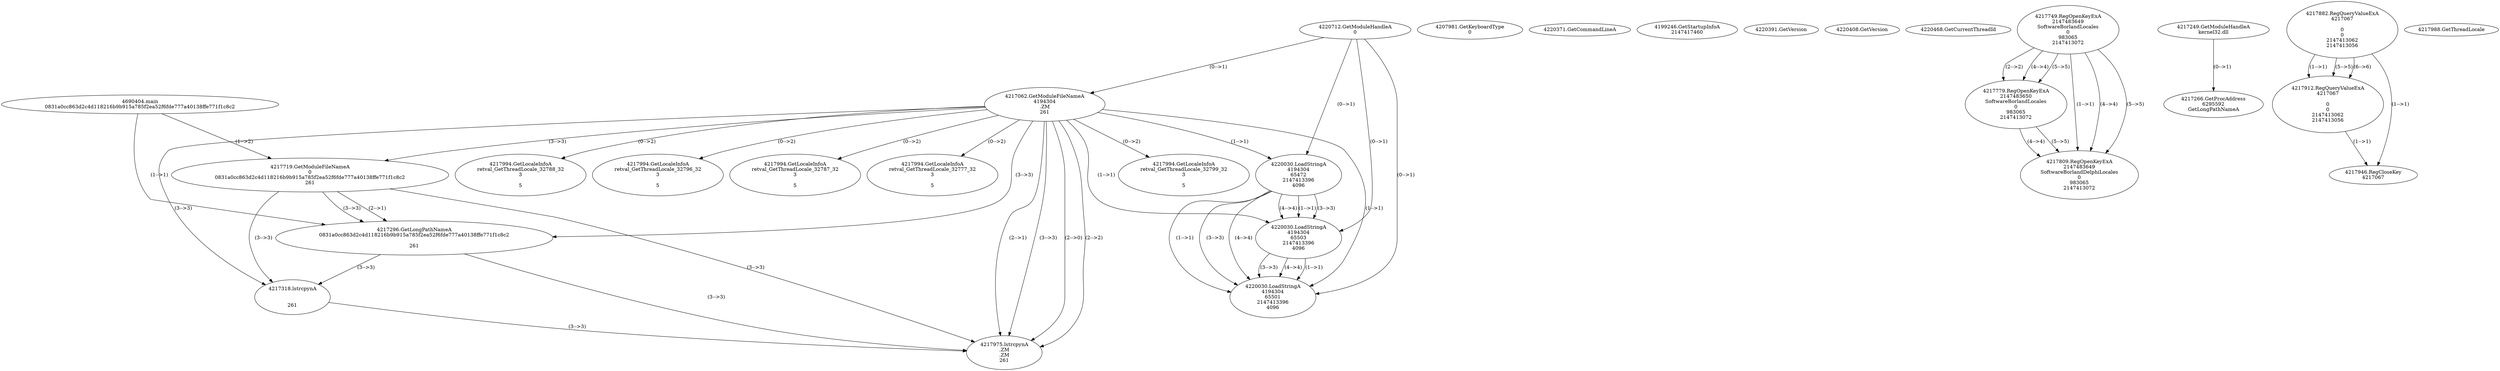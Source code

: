 // Global SCDG with merge call
digraph {
	0 [label="4690404.main
0831a0cc863d2c4d118216b9b915a785f2ea52f6fde777a40138ffe771f1c8c2"]
	1 [label="4220712.GetModuleHandleA
0"]
	2 [label="4207981.GetKeyboardType
0"]
	3 [label="4220371.GetCommandLineA
"]
	4 [label="4199246.GetStartupInfoA
2147417460"]
	5 [label="4220391.GetVersion
"]
	6 [label="4220408.GetVersion
"]
	7 [label="4220468.GetCurrentThreadId
"]
	8 [label="4217062.GetModuleFileNameA
4194304
.ZM
261"]
	1 -> 8 [label="(0-->1)"]
	9 [label="4217719.GetModuleFileNameA
0
0831a0cc863d2c4d118216b9b915a785f2ea52f6fde777a40138ffe771f1c8c2
261"]
	0 -> 9 [label="(1-->2)"]
	8 -> 9 [label="(3-->3)"]
	10 [label="4217749.RegOpenKeyExA
2147483649
Software\Borland\Locales
0
983065
2147413072"]
	11 [label="4217779.RegOpenKeyExA
2147483650
Software\Borland\Locales
0
983065
2147413072"]
	10 -> 11 [label="(2-->2)"]
	10 -> 11 [label="(4-->4)"]
	10 -> 11 [label="(5-->5)"]
	12 [label="4217249.GetModuleHandleA
kernel32.dll"]
	13 [label="4217266.GetProcAddress
6295592
GetLongPathNameA"]
	12 -> 13 [label="(0-->1)"]
	14 [label="4217296.GetLongPathNameA
0831a0cc863d2c4d118216b9b915a785f2ea52f6fde777a40138ffe771f1c8c2

261"]
	0 -> 14 [label="(1-->1)"]
	9 -> 14 [label="(2-->1)"]
	8 -> 14 [label="(3-->3)"]
	9 -> 14 [label="(3-->3)"]
	15 [label="4217318.lstrcpynA


261"]
	8 -> 15 [label="(3-->3)"]
	9 -> 15 [label="(3-->3)"]
	14 -> 15 [label="(3-->3)"]
	16 [label="4217882.RegQueryValueExA
4217067

0
0
2147413062
2147413056"]
	17 [label="4217912.RegQueryValueExA
4217067

0
0
2147413062
2147413056"]
	16 -> 17 [label="(1-->1)"]
	16 -> 17 [label="(5-->5)"]
	16 -> 17 [label="(6-->6)"]
	18 [label="4217946.RegCloseKey
4217067"]
	16 -> 18 [label="(1-->1)"]
	17 -> 18 [label="(1-->1)"]
	19 [label="4217975.lstrcpynA
.ZM
.ZM
261"]
	8 -> 19 [label="(2-->1)"]
	8 -> 19 [label="(2-->2)"]
	8 -> 19 [label="(3-->3)"]
	9 -> 19 [label="(3-->3)"]
	14 -> 19 [label="(3-->3)"]
	15 -> 19 [label="(3-->3)"]
	8 -> 19 [label="(2-->0)"]
	20 [label="4217988.GetThreadLocale
"]
	21 [label="4217994.GetLocaleInfoA
retval_GetThreadLocale_32799_32
3

5"]
	8 -> 21 [label="(0-->2)"]
	22 [label="4220030.LoadStringA
4194304
65472
2147413396
4096"]
	1 -> 22 [label="(0-->1)"]
	8 -> 22 [label="(1-->1)"]
	23 [label="4217994.GetLocaleInfoA
retval_GetThreadLocale_32788_32
3

5"]
	8 -> 23 [label="(0-->2)"]
	24 [label="4220030.LoadStringA
4194304
65503
2147413396
4096"]
	1 -> 24 [label="(0-->1)"]
	8 -> 24 [label="(1-->1)"]
	22 -> 24 [label="(1-->1)"]
	22 -> 24 [label="(3-->3)"]
	22 -> 24 [label="(4-->4)"]
	25 [label="4220030.LoadStringA
4194304
65501
2147413396
4096"]
	1 -> 25 [label="(0-->1)"]
	8 -> 25 [label="(1-->1)"]
	22 -> 25 [label="(1-->1)"]
	24 -> 25 [label="(1-->1)"]
	22 -> 25 [label="(3-->3)"]
	24 -> 25 [label="(3-->3)"]
	22 -> 25 [label="(4-->4)"]
	24 -> 25 [label="(4-->4)"]
	26 [label="4217994.GetLocaleInfoA
retval_GetThreadLocale_32796_32
3

5"]
	8 -> 26 [label="(0-->2)"]
	27 [label="4217994.GetLocaleInfoA
retval_GetThreadLocale_32787_32
3

5"]
	8 -> 27 [label="(0-->2)"]
	28 [label="4217809.RegOpenKeyExA
2147483649
Software\Borland\Delphi\Locales
0
983065
2147413072"]
	10 -> 28 [label="(1-->1)"]
	10 -> 28 [label="(4-->4)"]
	11 -> 28 [label="(4-->4)"]
	10 -> 28 [label="(5-->5)"]
	11 -> 28 [label="(5-->5)"]
	29 [label="4217994.GetLocaleInfoA
retval_GetThreadLocale_32777_32
3

5"]
	8 -> 29 [label="(0-->2)"]
}
